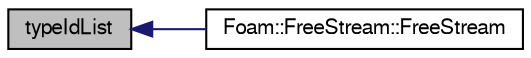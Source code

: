 digraph "typeIdList"
{
  bgcolor="transparent";
  edge [fontname="FreeSans",fontsize="10",labelfontname="FreeSans",labelfontsize="10"];
  node [fontname="FreeSans",fontsize="10",shape=record];
  rankdir="LR";
  Node1 [label="typeIdList",height=0.2,width=0.4,color="black", fillcolor="grey75", style="filled" fontcolor="black"];
  Node1 -> Node2 [dir="back",color="midnightblue",fontsize="10",style="solid",fontname="FreeSans"];
  Node2 [label="Foam::FreeStream::FreeStream",height=0.2,width=0.4,color="black",URL="$a00835.html#a5019115de04adc2b93cc4c60c3d44c53",tooltip="Construct from dictionary. "];
}
